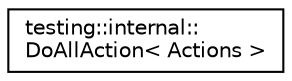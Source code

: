 digraph "类继承关系图"
{
 // LATEX_PDF_SIZE
  edge [fontname="Helvetica",fontsize="10",labelfontname="Helvetica",labelfontsize="10"];
  node [fontname="Helvetica",fontsize="10",shape=record];
  rankdir="LR";
  Node0 [label="testing::internal::\lDoAllAction\< Actions \>",height=0.2,width=0.4,color="black", fillcolor="white", style="filled",URL="$structtesting_1_1internal_1_1DoAllAction.html",tooltip=" "];
}
